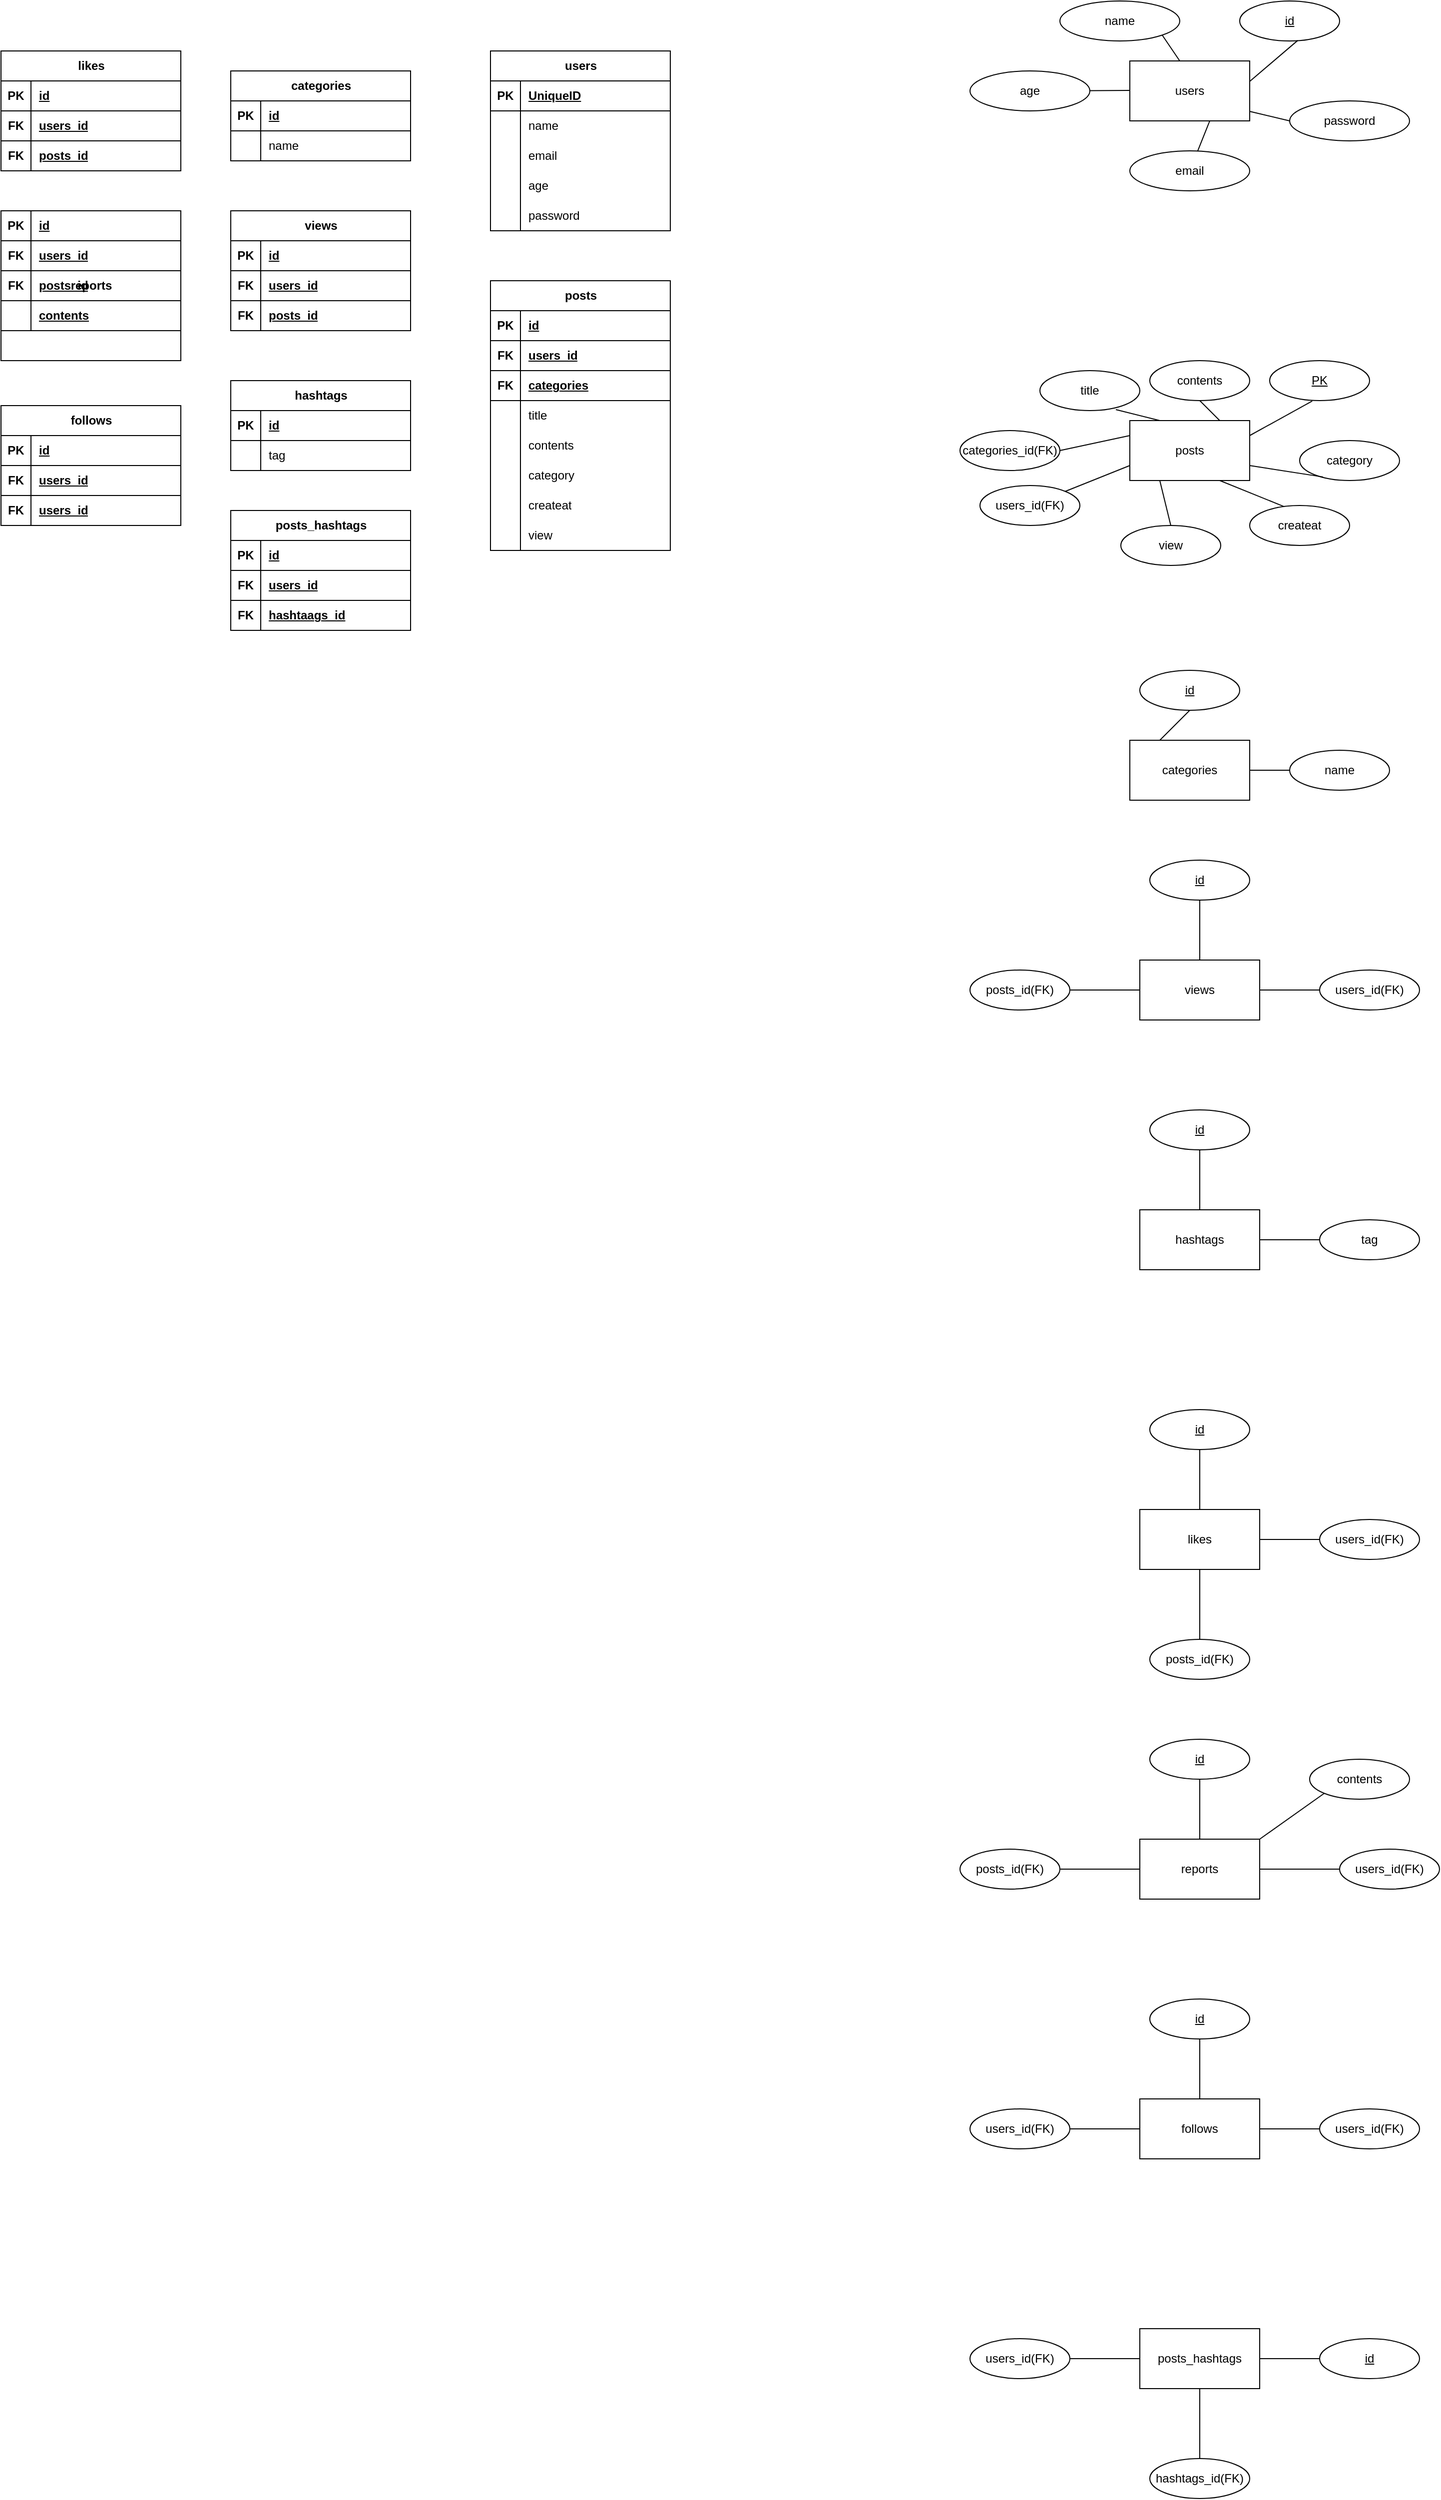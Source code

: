 <mxfile version="28.1.1">
  <diagram name="페이지-1" id="gqqQwGijCJYy_vpQsocl">
    <mxGraphModel dx="1440" dy="908" grid="1" gridSize="10" guides="1" tooltips="1" connect="1" arrows="1" fold="1" page="1" pageScale="1" pageWidth="827" pageHeight="1169" math="0" shadow="0">
      <root>
        <mxCell id="0" />
        <mxCell id="1" parent="0" />
        <mxCell id="VcVG_XtGqPVx2uecxMPq-1" value="users" style="rounded=0;whiteSpace=wrap;html=1;" parent="1" vertex="1">
          <mxGeometry x="1250" y="140" width="120" height="60" as="geometry" />
        </mxCell>
        <mxCell id="VcVG_XtGqPVx2uecxMPq-2" value="posts" style="rounded=0;whiteSpace=wrap;html=1;" parent="1" vertex="1">
          <mxGeometry x="1250" y="500" width="120" height="60" as="geometry" />
        </mxCell>
        <mxCell id="VcVG_XtGqPVx2uecxMPq-3" value="categories" style="rounded=0;whiteSpace=wrap;html=1;" parent="1" vertex="1">
          <mxGeometry x="1250" y="820" width="120" height="60" as="geometry" />
        </mxCell>
        <mxCell id="VcVG_XtGqPVx2uecxMPq-4" value="views" style="rounded=0;whiteSpace=wrap;html=1;" parent="1" vertex="1">
          <mxGeometry x="1260" y="1040" width="120" height="60" as="geometry" />
        </mxCell>
        <mxCell id="VcVG_XtGqPVx2uecxMPq-5" value="hashtags" style="rounded=0;whiteSpace=wrap;html=1;" parent="1" vertex="1">
          <mxGeometry x="1260" y="1290" width="120" height="60" as="geometry" />
        </mxCell>
        <mxCell id="VcVG_XtGqPVx2uecxMPq-7" value="reports" style="rounded=0;whiteSpace=wrap;html=1;" parent="1" vertex="1">
          <mxGeometry x="1260" y="1920" width="120" height="60" as="geometry" />
        </mxCell>
        <mxCell id="VcVG_XtGqPVx2uecxMPq-8" value="follow&lt;span style=&quot;background-color: transparent; color: light-dark(rgb(0, 0, 0), rgb(255, 255, 255));&quot;&gt;s&lt;/span&gt;" style="rounded=0;whiteSpace=wrap;html=1;" parent="1" vertex="1">
          <mxGeometry x="1260" y="2180" width="120" height="60" as="geometry" />
        </mxCell>
        <mxCell id="VcVG_XtGqPVx2uecxMPq-9" value="email" style="ellipse;whiteSpace=wrap;html=1;" parent="1" vertex="1">
          <mxGeometry x="1250" y="230" width="120" height="40" as="geometry" />
        </mxCell>
        <mxCell id="VcVG_XtGqPVx2uecxMPq-10" value="password" style="ellipse;whiteSpace=wrap;html=1;" parent="1" vertex="1">
          <mxGeometry x="1410" y="180" width="120" height="40" as="geometry" />
        </mxCell>
        <mxCell id="VcVG_XtGqPVx2uecxMPq-11" value="name" style="ellipse;whiteSpace=wrap;html=1;" parent="1" vertex="1">
          <mxGeometry x="1180" y="80" width="120" height="40" as="geometry" />
        </mxCell>
        <mxCell id="VcVG_XtGqPVx2uecxMPq-12" value="age" style="ellipse;whiteSpace=wrap;html=1;" parent="1" vertex="1">
          <mxGeometry x="1090" y="150" width="120" height="40" as="geometry" />
        </mxCell>
        <mxCell id="VcVG_XtGqPVx2uecxMPq-13" value="id" style="ellipse;whiteSpace=wrap;html=1;align=center;fontStyle=4;" parent="1" vertex="1">
          <mxGeometry x="1360" y="80" width="100" height="40" as="geometry" />
        </mxCell>
        <mxCell id="VcVG_XtGqPVx2uecxMPq-14" value="" style="endArrow=none;html=1;rounded=0;" parent="1" target="VcVG_XtGqPVx2uecxMPq-12" edge="1">
          <mxGeometry relative="1" as="geometry">
            <mxPoint x="1250" y="169.5" as="sourcePoint" />
            <mxPoint x="1410" y="169.5" as="targetPoint" />
          </mxGeometry>
        </mxCell>
        <mxCell id="VcVG_XtGqPVx2uecxMPq-15" value="" style="endArrow=none;html=1;rounded=0;exitX=0.58;exitY=0.989;exitDx=0;exitDy=0;exitPerimeter=0;" parent="1" source="VcVG_XtGqPVx2uecxMPq-13" edge="1">
          <mxGeometry relative="1" as="geometry">
            <mxPoint x="1410" y="160" as="sourcePoint" />
            <mxPoint x="1370" y="160.5" as="targetPoint" />
          </mxGeometry>
        </mxCell>
        <mxCell id="VcVG_XtGqPVx2uecxMPq-16" value="" style="endArrow=none;html=1;rounded=0;exitX=0;exitY=0.5;exitDx=0;exitDy=0;" parent="1" source="VcVG_XtGqPVx2uecxMPq-10" edge="1">
          <mxGeometry relative="1" as="geometry">
            <mxPoint x="1418" y="150" as="sourcePoint" />
            <mxPoint x="1370" y="190.5" as="targetPoint" />
          </mxGeometry>
        </mxCell>
        <mxCell id="VcVG_XtGqPVx2uecxMPq-17" value="" style="endArrow=none;html=1;rounded=0;" parent="1" target="VcVG_XtGqPVx2uecxMPq-9" edge="1">
          <mxGeometry relative="1" as="geometry">
            <mxPoint x="1330" y="200" as="sourcePoint" />
            <mxPoint x="1350" y="220" as="targetPoint" />
          </mxGeometry>
        </mxCell>
        <mxCell id="VcVG_XtGqPVx2uecxMPq-18" value="" style="endArrow=none;html=1;rounded=0;exitX=1;exitY=1;exitDx=0;exitDy=0;" parent="1" source="VcVG_XtGqPVx2uecxMPq-11" edge="1">
          <mxGeometry relative="1" as="geometry">
            <mxPoint x="1348" y="99.5" as="sourcePoint" />
            <mxPoint x="1300" y="140" as="targetPoint" />
          </mxGeometry>
        </mxCell>
        <mxCell id="VcVG_XtGqPVx2uecxMPq-19" value="users" style="shape=table;startSize=30;container=1;collapsible=1;childLayout=tableLayout;fixedRows=1;rowLines=0;fontStyle=1;align=center;resizeLast=1;html=1;" parent="1" vertex="1">
          <mxGeometry x="610" y="130" width="180" height="180" as="geometry" />
        </mxCell>
        <mxCell id="VcVG_XtGqPVx2uecxMPq-20" value="" style="shape=tableRow;horizontal=0;startSize=0;swimlaneHead=0;swimlaneBody=0;fillColor=none;collapsible=0;dropTarget=0;points=[[0,0.5],[1,0.5]];portConstraint=eastwest;top=0;left=0;right=0;bottom=1;" parent="VcVG_XtGqPVx2uecxMPq-19" vertex="1">
          <mxGeometry y="30" width="180" height="30" as="geometry" />
        </mxCell>
        <mxCell id="VcVG_XtGqPVx2uecxMPq-21" value="PK" style="shape=partialRectangle;connectable=0;fillColor=none;top=0;left=0;bottom=0;right=0;fontStyle=1;overflow=hidden;whiteSpace=wrap;html=1;" parent="VcVG_XtGqPVx2uecxMPq-20" vertex="1">
          <mxGeometry width="30" height="30" as="geometry">
            <mxRectangle width="30" height="30" as="alternateBounds" />
          </mxGeometry>
        </mxCell>
        <mxCell id="VcVG_XtGqPVx2uecxMPq-22" value="UniqueID" style="shape=partialRectangle;connectable=0;fillColor=none;top=0;left=0;bottom=0;right=0;align=left;spacingLeft=6;fontStyle=5;overflow=hidden;whiteSpace=wrap;html=1;" parent="VcVG_XtGqPVx2uecxMPq-20" vertex="1">
          <mxGeometry x="30" width="150" height="30" as="geometry">
            <mxRectangle width="150" height="30" as="alternateBounds" />
          </mxGeometry>
        </mxCell>
        <mxCell id="VcVG_XtGqPVx2uecxMPq-23" value="" style="shape=tableRow;horizontal=0;startSize=0;swimlaneHead=0;swimlaneBody=0;fillColor=none;collapsible=0;dropTarget=0;points=[[0,0.5],[1,0.5]];portConstraint=eastwest;top=0;left=0;right=0;bottom=0;" parent="VcVG_XtGqPVx2uecxMPq-19" vertex="1">
          <mxGeometry y="60" width="180" height="30" as="geometry" />
        </mxCell>
        <mxCell id="VcVG_XtGqPVx2uecxMPq-24" value="" style="shape=partialRectangle;connectable=0;fillColor=none;top=0;left=0;bottom=0;right=0;editable=1;overflow=hidden;whiteSpace=wrap;html=1;" parent="VcVG_XtGqPVx2uecxMPq-23" vertex="1">
          <mxGeometry width="30" height="30" as="geometry">
            <mxRectangle width="30" height="30" as="alternateBounds" />
          </mxGeometry>
        </mxCell>
        <mxCell id="VcVG_XtGqPVx2uecxMPq-25" value="name" style="shape=partialRectangle;connectable=0;fillColor=none;top=0;left=0;bottom=0;right=0;align=left;spacingLeft=6;overflow=hidden;whiteSpace=wrap;html=1;" parent="VcVG_XtGqPVx2uecxMPq-23" vertex="1">
          <mxGeometry x="30" width="150" height="30" as="geometry">
            <mxRectangle width="150" height="30" as="alternateBounds" />
          </mxGeometry>
        </mxCell>
        <mxCell id="VcVG_XtGqPVx2uecxMPq-26" value="" style="shape=tableRow;horizontal=0;startSize=0;swimlaneHead=0;swimlaneBody=0;fillColor=none;collapsible=0;dropTarget=0;points=[[0,0.5],[1,0.5]];portConstraint=eastwest;top=0;left=0;right=0;bottom=0;" parent="VcVG_XtGqPVx2uecxMPq-19" vertex="1">
          <mxGeometry y="90" width="180" height="30" as="geometry" />
        </mxCell>
        <mxCell id="VcVG_XtGqPVx2uecxMPq-27" value="" style="shape=partialRectangle;connectable=0;fillColor=none;top=0;left=0;bottom=0;right=0;editable=1;overflow=hidden;whiteSpace=wrap;html=1;" parent="VcVG_XtGqPVx2uecxMPq-26" vertex="1">
          <mxGeometry width="30" height="30" as="geometry">
            <mxRectangle width="30" height="30" as="alternateBounds" />
          </mxGeometry>
        </mxCell>
        <mxCell id="VcVG_XtGqPVx2uecxMPq-28" value="email" style="shape=partialRectangle;connectable=0;fillColor=none;top=0;left=0;bottom=0;right=0;align=left;spacingLeft=6;overflow=hidden;whiteSpace=wrap;html=1;" parent="VcVG_XtGqPVx2uecxMPq-26" vertex="1">
          <mxGeometry x="30" width="150" height="30" as="geometry">
            <mxRectangle width="150" height="30" as="alternateBounds" />
          </mxGeometry>
        </mxCell>
        <mxCell id="VcVG_XtGqPVx2uecxMPq-32" value="" style="shape=tableRow;horizontal=0;startSize=0;swimlaneHead=0;swimlaneBody=0;fillColor=none;collapsible=0;dropTarget=0;points=[[0,0.5],[1,0.5]];portConstraint=eastwest;top=0;left=0;right=0;bottom=0;" parent="VcVG_XtGqPVx2uecxMPq-19" vertex="1">
          <mxGeometry y="120" width="180" height="30" as="geometry" />
        </mxCell>
        <mxCell id="VcVG_XtGqPVx2uecxMPq-33" value="" style="shape=partialRectangle;connectable=0;fillColor=none;top=0;left=0;bottom=0;right=0;editable=1;overflow=hidden;whiteSpace=wrap;html=1;" parent="VcVG_XtGqPVx2uecxMPq-32" vertex="1">
          <mxGeometry width="30" height="30" as="geometry">
            <mxRectangle width="30" height="30" as="alternateBounds" />
          </mxGeometry>
        </mxCell>
        <mxCell id="VcVG_XtGqPVx2uecxMPq-34" value="age" style="shape=partialRectangle;connectable=0;fillColor=none;top=0;left=0;bottom=0;right=0;align=left;spacingLeft=6;overflow=hidden;whiteSpace=wrap;html=1;" parent="VcVG_XtGqPVx2uecxMPq-32" vertex="1">
          <mxGeometry x="30" width="150" height="30" as="geometry">
            <mxRectangle width="150" height="30" as="alternateBounds" />
          </mxGeometry>
        </mxCell>
        <mxCell id="VcVG_XtGqPVx2uecxMPq-29" value="" style="shape=tableRow;horizontal=0;startSize=0;swimlaneHead=0;swimlaneBody=0;fillColor=none;collapsible=0;dropTarget=0;points=[[0,0.5],[1,0.5]];portConstraint=eastwest;top=0;left=0;right=0;bottom=0;" parent="VcVG_XtGqPVx2uecxMPq-19" vertex="1">
          <mxGeometry y="150" width="180" height="30" as="geometry" />
        </mxCell>
        <mxCell id="VcVG_XtGqPVx2uecxMPq-30" value="" style="shape=partialRectangle;connectable=0;fillColor=none;top=0;left=0;bottom=0;right=0;editable=1;overflow=hidden;whiteSpace=wrap;html=1;" parent="VcVG_XtGqPVx2uecxMPq-29" vertex="1">
          <mxGeometry width="30" height="30" as="geometry">
            <mxRectangle width="30" height="30" as="alternateBounds" />
          </mxGeometry>
        </mxCell>
        <mxCell id="VcVG_XtGqPVx2uecxMPq-31" value="password" style="shape=partialRectangle;connectable=0;fillColor=none;top=0;left=0;bottom=0;right=0;align=left;spacingLeft=6;overflow=hidden;whiteSpace=wrap;html=1;" parent="VcVG_XtGqPVx2uecxMPq-29" vertex="1">
          <mxGeometry x="30" width="150" height="30" as="geometry">
            <mxRectangle width="150" height="30" as="alternateBounds" />
          </mxGeometry>
        </mxCell>
        <mxCell id="VcVG_XtGqPVx2uecxMPq-38" value="users_id(FK)" style="ellipse;whiteSpace=wrap;html=1;align=center;" parent="1" vertex="1">
          <mxGeometry x="1100" y="565" width="100" height="40" as="geometry" />
        </mxCell>
        <mxCell id="VcVG_XtGqPVx2uecxMPq-39" value="category" style="ellipse;whiteSpace=wrap;html=1;align=center;" parent="1" vertex="1">
          <mxGeometry x="1420" y="520" width="100" height="40" as="geometry" />
        </mxCell>
        <mxCell id="VcVG_XtGqPVx2uecxMPq-40" value="categories_id(FK)" style="ellipse;whiteSpace=wrap;html=1;align=center;" parent="1" vertex="1">
          <mxGeometry x="1080" y="510" width="100" height="40" as="geometry" />
        </mxCell>
        <mxCell id="VcVG_XtGqPVx2uecxMPq-41" value="view" style="ellipse;whiteSpace=wrap;html=1;align=center;" parent="1" vertex="1">
          <mxGeometry x="1241" y="605" width="100" height="40" as="geometry" />
        </mxCell>
        <mxCell id="VcVG_XtGqPVx2uecxMPq-42" value="contents" style="ellipse;whiteSpace=wrap;html=1;align=center;" parent="1" vertex="1">
          <mxGeometry x="1270" y="440" width="100" height="40" as="geometry" />
        </mxCell>
        <mxCell id="VcVG_XtGqPVx2uecxMPq-43" value="title" style="ellipse;whiteSpace=wrap;html=1;align=center;" parent="1" vertex="1">
          <mxGeometry x="1160" y="450" width="100" height="40" as="geometry" />
        </mxCell>
        <mxCell id="VcVG_XtGqPVx2uecxMPq-45" value="createat" style="ellipse;whiteSpace=wrap;html=1;align=center;" parent="1" vertex="1">
          <mxGeometry x="1370" y="585" width="100" height="40" as="geometry" />
        </mxCell>
        <mxCell id="VcVG_XtGqPVx2uecxMPq-46" value="PK" style="ellipse;whiteSpace=wrap;html=1;align=center;fontStyle=4;" parent="1" vertex="1">
          <mxGeometry x="1390" y="440" width="100" height="40" as="geometry" />
        </mxCell>
        <mxCell id="VcVG_XtGqPVx2uecxMPq-50" value="" style="endArrow=none;html=1;rounded=0;exitX=0.426;exitY=1.011;exitDx=0;exitDy=0;exitPerimeter=0;entryX=1;entryY=0.25;entryDx=0;entryDy=0;" parent="1" source="VcVG_XtGqPVx2uecxMPq-46" target="VcVG_XtGqPVx2uecxMPq-2" edge="1">
          <mxGeometry relative="1" as="geometry">
            <mxPoint x="1418" y="479.75" as="sourcePoint" />
            <mxPoint x="1370" y="520.25" as="targetPoint" />
          </mxGeometry>
        </mxCell>
        <mxCell id="VcVG_XtGqPVx2uecxMPq-51" value="" style="endArrow=none;html=1;rounded=0;exitX=0.234;exitY=0.911;exitDx=0;exitDy=0;exitPerimeter=0;entryX=1;entryY=0.75;entryDx=0;entryDy=0;" parent="1" source="VcVG_XtGqPVx2uecxMPq-39" target="VcVG_XtGqPVx2uecxMPq-2" edge="1">
          <mxGeometry relative="1" as="geometry">
            <mxPoint x="1433" y="554" as="sourcePoint" />
            <mxPoint x="1370" y="589" as="targetPoint" />
          </mxGeometry>
        </mxCell>
        <mxCell id="VcVG_XtGqPVx2uecxMPq-52" value="" style="endArrow=none;html=1;rounded=0;exitX=0.346;exitY=0.029;exitDx=0;exitDy=0;exitPerimeter=0;entryX=0.75;entryY=1;entryDx=0;entryDy=0;" parent="1" source="VcVG_XtGqPVx2uecxMPq-45" target="VcVG_XtGqPVx2uecxMPq-2" edge="1">
          <mxGeometry relative="1" as="geometry">
            <mxPoint x="1410" y="571" as="sourcePoint" />
            <mxPoint x="1337" y="560" as="targetPoint" />
          </mxGeometry>
        </mxCell>
        <mxCell id="VcVG_XtGqPVx2uecxMPq-53" value="" style="endArrow=none;html=1;rounded=0;exitX=0.5;exitY=0;exitDx=0;exitDy=0;entryX=0.25;entryY=1;entryDx=0;entryDy=0;" parent="1" source="VcVG_XtGqPVx2uecxMPq-41" target="VcVG_XtGqPVx2uecxMPq-2" edge="1">
          <mxGeometry relative="1" as="geometry">
            <mxPoint x="1352.5" y="586" as="sourcePoint" />
            <mxPoint x="1287.5" y="560" as="targetPoint" />
          </mxGeometry>
        </mxCell>
        <mxCell id="VcVG_XtGqPVx2uecxMPq-54" value="" style="endArrow=none;html=1;rounded=0;exitX=1;exitY=0;exitDx=0;exitDy=0;entryX=0;entryY=0.75;entryDx=0;entryDy=0;" parent="1" source="VcVG_XtGqPVx2uecxMPq-38" target="VcVG_XtGqPVx2uecxMPq-2" edge="1">
          <mxGeometry relative="1" as="geometry">
            <mxPoint x="1315" y="560" as="sourcePoint" />
            <mxPoint x="1250" y="534" as="targetPoint" />
          </mxGeometry>
        </mxCell>
        <mxCell id="VcVG_XtGqPVx2uecxMPq-56" value="" style="endArrow=none;html=1;rounded=0;exitX=1;exitY=0.5;exitDx=0;exitDy=0;entryX=0;entryY=0.25;entryDx=0;entryDy=0;" parent="1" source="VcVG_XtGqPVx2uecxMPq-40" target="VcVG_XtGqPVx2uecxMPq-2" edge="1">
          <mxGeometry relative="1" as="geometry">
            <mxPoint x="1210" y="524" as="sourcePoint" />
            <mxPoint x="1242" y="500" as="targetPoint" />
          </mxGeometry>
        </mxCell>
        <mxCell id="VcVG_XtGqPVx2uecxMPq-57" value="" style="endArrow=none;html=1;rounded=0;exitX=0.76;exitY=0.975;exitDx=0;exitDy=0;entryX=0.25;entryY=0;entryDx=0;entryDy=0;exitPerimeter=0;" parent="1" source="VcVG_XtGqPVx2uecxMPq-43" target="VcVG_XtGqPVx2uecxMPq-2" edge="1">
          <mxGeometry relative="1" as="geometry">
            <mxPoint x="1230" y="540" as="sourcePoint" />
            <mxPoint x="1268" y="544" as="targetPoint" />
          </mxGeometry>
        </mxCell>
        <mxCell id="VcVG_XtGqPVx2uecxMPq-58" value="" style="endArrow=none;html=1;rounded=0;exitX=0.75;exitY=0;exitDx=0;exitDy=0;entryX=0.5;entryY=1;entryDx=0;entryDy=0;" parent="1" source="VcVG_XtGqPVx2uecxMPq-2" target="VcVG_XtGqPVx2uecxMPq-42" edge="1">
          <mxGeometry relative="1" as="geometry">
            <mxPoint x="1246" y="499" as="sourcePoint" />
            <mxPoint x="1290" y="510" as="targetPoint" />
          </mxGeometry>
        </mxCell>
        <mxCell id="VcVG_XtGqPVx2uecxMPq-59" value="posts" style="shape=table;startSize=30;container=1;collapsible=1;childLayout=tableLayout;fixedRows=1;rowLines=0;fontStyle=1;align=center;resizeLast=1;html=1;" parent="1" vertex="1">
          <mxGeometry x="610" y="360" width="180" height="270" as="geometry" />
        </mxCell>
        <mxCell id="VcVG_XtGqPVx2uecxMPq-133" value="" style="shape=tableRow;horizontal=0;startSize=0;swimlaneHead=0;swimlaneBody=0;fillColor=none;collapsible=0;dropTarget=0;points=[[0,0.5],[1,0.5]];portConstraint=eastwest;top=0;left=0;right=0;bottom=1;" parent="VcVG_XtGqPVx2uecxMPq-59" vertex="1">
          <mxGeometry y="30" width="180" height="30" as="geometry" />
        </mxCell>
        <mxCell id="VcVG_XtGqPVx2uecxMPq-134" value="PK" style="shape=partialRectangle;connectable=0;fillColor=none;top=0;left=0;bottom=0;right=0;fontStyle=1;overflow=hidden;whiteSpace=wrap;html=1;" parent="VcVG_XtGqPVx2uecxMPq-133" vertex="1">
          <mxGeometry width="30" height="30" as="geometry">
            <mxRectangle width="30" height="30" as="alternateBounds" />
          </mxGeometry>
        </mxCell>
        <mxCell id="VcVG_XtGqPVx2uecxMPq-135" value="id" style="shape=partialRectangle;connectable=0;fillColor=none;top=0;left=0;bottom=0;right=0;align=left;spacingLeft=6;fontStyle=5;overflow=hidden;whiteSpace=wrap;html=1;" parent="VcVG_XtGqPVx2uecxMPq-133" vertex="1">
          <mxGeometry x="30" width="150" height="30" as="geometry">
            <mxRectangle width="150" height="30" as="alternateBounds" />
          </mxGeometry>
        </mxCell>
        <mxCell id="VcVG_XtGqPVx2uecxMPq-136" value="" style="shape=tableRow;horizontal=0;startSize=0;swimlaneHead=0;swimlaneBody=0;fillColor=none;collapsible=0;dropTarget=0;points=[[0,0.5],[1,0.5]];portConstraint=eastwest;top=0;left=0;right=0;bottom=1;" parent="VcVG_XtGqPVx2uecxMPq-59" vertex="1">
          <mxGeometry y="60" width="180" height="30" as="geometry" />
        </mxCell>
        <mxCell id="VcVG_XtGqPVx2uecxMPq-137" value="FK" style="shape=partialRectangle;connectable=0;fillColor=none;top=0;left=0;bottom=0;right=0;fontStyle=1;overflow=hidden;whiteSpace=wrap;html=1;" parent="VcVG_XtGqPVx2uecxMPq-136" vertex="1">
          <mxGeometry width="30" height="30" as="geometry">
            <mxRectangle width="30" height="30" as="alternateBounds" />
          </mxGeometry>
        </mxCell>
        <mxCell id="VcVG_XtGqPVx2uecxMPq-138" value="users_id" style="shape=partialRectangle;connectable=0;fillColor=none;top=0;left=0;bottom=0;right=0;align=left;spacingLeft=6;fontStyle=5;overflow=hidden;whiteSpace=wrap;html=1;" parent="VcVG_XtGqPVx2uecxMPq-136" vertex="1">
          <mxGeometry x="30" width="150" height="30" as="geometry">
            <mxRectangle width="150" height="30" as="alternateBounds" />
          </mxGeometry>
        </mxCell>
        <mxCell id="VcVG_XtGqPVx2uecxMPq-60" value="" style="shape=tableRow;horizontal=0;startSize=0;swimlaneHead=0;swimlaneBody=0;fillColor=none;collapsible=0;dropTarget=0;points=[[0,0.5],[1,0.5]];portConstraint=eastwest;top=0;left=0;right=0;bottom=1;" parent="VcVG_XtGqPVx2uecxMPq-59" vertex="1">
          <mxGeometry y="90" width="180" height="30" as="geometry" />
        </mxCell>
        <mxCell id="VcVG_XtGqPVx2uecxMPq-61" value="FK" style="shape=partialRectangle;connectable=0;fillColor=none;top=0;left=0;bottom=0;right=0;fontStyle=1;overflow=hidden;whiteSpace=wrap;html=1;" parent="VcVG_XtGqPVx2uecxMPq-60" vertex="1">
          <mxGeometry width="30" height="30" as="geometry">
            <mxRectangle width="30" height="30" as="alternateBounds" />
          </mxGeometry>
        </mxCell>
        <mxCell id="VcVG_XtGqPVx2uecxMPq-62" value="categories" style="shape=partialRectangle;connectable=0;fillColor=none;top=0;left=0;bottom=0;right=0;align=left;spacingLeft=6;fontStyle=5;overflow=hidden;whiteSpace=wrap;html=1;" parent="VcVG_XtGqPVx2uecxMPq-60" vertex="1">
          <mxGeometry x="30" width="150" height="30" as="geometry">
            <mxRectangle width="150" height="30" as="alternateBounds" />
          </mxGeometry>
        </mxCell>
        <mxCell id="VcVG_XtGqPVx2uecxMPq-63" value="" style="shape=tableRow;horizontal=0;startSize=0;swimlaneHead=0;swimlaneBody=0;fillColor=none;collapsible=0;dropTarget=0;points=[[0,0.5],[1,0.5]];portConstraint=eastwest;top=0;left=0;right=0;bottom=0;" parent="VcVG_XtGqPVx2uecxMPq-59" vertex="1">
          <mxGeometry y="120" width="180" height="30" as="geometry" />
        </mxCell>
        <mxCell id="VcVG_XtGqPVx2uecxMPq-64" value="" style="shape=partialRectangle;connectable=0;fillColor=none;top=0;left=0;bottom=0;right=0;editable=1;overflow=hidden;whiteSpace=wrap;html=1;" parent="VcVG_XtGqPVx2uecxMPq-63" vertex="1">
          <mxGeometry width="30" height="30" as="geometry">
            <mxRectangle width="30" height="30" as="alternateBounds" />
          </mxGeometry>
        </mxCell>
        <mxCell id="VcVG_XtGqPVx2uecxMPq-65" value="title" style="shape=partialRectangle;connectable=0;fillColor=none;top=0;left=0;bottom=0;right=0;align=left;spacingLeft=6;overflow=hidden;whiteSpace=wrap;html=1;" parent="VcVG_XtGqPVx2uecxMPq-63" vertex="1">
          <mxGeometry x="30" width="150" height="30" as="geometry">
            <mxRectangle width="150" height="30" as="alternateBounds" />
          </mxGeometry>
        </mxCell>
        <mxCell id="VcVG_XtGqPVx2uecxMPq-66" value="" style="shape=tableRow;horizontal=0;startSize=0;swimlaneHead=0;swimlaneBody=0;fillColor=none;collapsible=0;dropTarget=0;points=[[0,0.5],[1,0.5]];portConstraint=eastwest;top=0;left=0;right=0;bottom=0;" parent="VcVG_XtGqPVx2uecxMPq-59" vertex="1">
          <mxGeometry y="150" width="180" height="30" as="geometry" />
        </mxCell>
        <mxCell id="VcVG_XtGqPVx2uecxMPq-67" value="" style="shape=partialRectangle;connectable=0;fillColor=none;top=0;left=0;bottom=0;right=0;editable=1;overflow=hidden;whiteSpace=wrap;html=1;" parent="VcVG_XtGqPVx2uecxMPq-66" vertex="1">
          <mxGeometry width="30" height="30" as="geometry">
            <mxRectangle width="30" height="30" as="alternateBounds" />
          </mxGeometry>
        </mxCell>
        <mxCell id="VcVG_XtGqPVx2uecxMPq-68" value="contents" style="shape=partialRectangle;connectable=0;fillColor=none;top=0;left=0;bottom=0;right=0;align=left;spacingLeft=6;overflow=hidden;whiteSpace=wrap;html=1;" parent="VcVG_XtGqPVx2uecxMPq-66" vertex="1">
          <mxGeometry x="30" width="150" height="30" as="geometry">
            <mxRectangle width="150" height="30" as="alternateBounds" />
          </mxGeometry>
        </mxCell>
        <mxCell id="VcVG_XtGqPVx2uecxMPq-72" value="" style="shape=tableRow;horizontal=0;startSize=0;swimlaneHead=0;swimlaneBody=0;fillColor=none;collapsible=0;dropTarget=0;points=[[0,0.5],[1,0.5]];portConstraint=eastwest;top=0;left=0;right=0;bottom=0;" parent="VcVG_XtGqPVx2uecxMPq-59" vertex="1">
          <mxGeometry y="180" width="180" height="30" as="geometry" />
        </mxCell>
        <mxCell id="VcVG_XtGqPVx2uecxMPq-73" value="" style="shape=partialRectangle;connectable=0;fillColor=none;top=0;left=0;bottom=0;right=0;editable=1;overflow=hidden;whiteSpace=wrap;html=1;" parent="VcVG_XtGqPVx2uecxMPq-72" vertex="1">
          <mxGeometry width="30" height="30" as="geometry">
            <mxRectangle width="30" height="30" as="alternateBounds" />
          </mxGeometry>
        </mxCell>
        <mxCell id="VcVG_XtGqPVx2uecxMPq-74" value="category" style="shape=partialRectangle;connectable=0;fillColor=none;top=0;left=0;bottom=0;right=0;align=left;spacingLeft=6;overflow=hidden;whiteSpace=wrap;html=1;" parent="VcVG_XtGqPVx2uecxMPq-72" vertex="1">
          <mxGeometry x="30" width="150" height="30" as="geometry">
            <mxRectangle width="150" height="30" as="alternateBounds" />
          </mxGeometry>
        </mxCell>
        <mxCell id="VcVG_XtGqPVx2uecxMPq-75" value="" style="shape=tableRow;horizontal=0;startSize=0;swimlaneHead=0;swimlaneBody=0;fillColor=none;collapsible=0;dropTarget=0;points=[[0,0.5],[1,0.5]];portConstraint=eastwest;top=0;left=0;right=0;bottom=0;" parent="VcVG_XtGqPVx2uecxMPq-59" vertex="1">
          <mxGeometry y="210" width="180" height="30" as="geometry" />
        </mxCell>
        <mxCell id="VcVG_XtGqPVx2uecxMPq-76" value="" style="shape=partialRectangle;connectable=0;fillColor=none;top=0;left=0;bottom=0;right=0;editable=1;overflow=hidden;whiteSpace=wrap;html=1;" parent="VcVG_XtGqPVx2uecxMPq-75" vertex="1">
          <mxGeometry width="30" height="30" as="geometry">
            <mxRectangle width="30" height="30" as="alternateBounds" />
          </mxGeometry>
        </mxCell>
        <mxCell id="VcVG_XtGqPVx2uecxMPq-77" value="createat" style="shape=partialRectangle;connectable=0;fillColor=none;top=0;left=0;bottom=0;right=0;align=left;spacingLeft=6;overflow=hidden;whiteSpace=wrap;html=1;" parent="VcVG_XtGqPVx2uecxMPq-75" vertex="1">
          <mxGeometry x="30" width="150" height="30" as="geometry">
            <mxRectangle width="150" height="30" as="alternateBounds" />
          </mxGeometry>
        </mxCell>
        <mxCell id="VcVG_XtGqPVx2uecxMPq-78" value="" style="shape=tableRow;horizontal=0;startSize=0;swimlaneHead=0;swimlaneBody=0;fillColor=none;collapsible=0;dropTarget=0;points=[[0,0.5],[1,0.5]];portConstraint=eastwest;top=0;left=0;right=0;bottom=0;" parent="VcVG_XtGqPVx2uecxMPq-59" vertex="1">
          <mxGeometry y="240" width="180" height="30" as="geometry" />
        </mxCell>
        <mxCell id="VcVG_XtGqPVx2uecxMPq-79" value="" style="shape=partialRectangle;connectable=0;fillColor=none;top=0;left=0;bottom=0;right=0;editable=1;overflow=hidden;whiteSpace=wrap;html=1;" parent="VcVG_XtGqPVx2uecxMPq-78" vertex="1">
          <mxGeometry width="30" height="30" as="geometry">
            <mxRectangle width="30" height="30" as="alternateBounds" />
          </mxGeometry>
        </mxCell>
        <mxCell id="VcVG_XtGqPVx2uecxMPq-80" value="view" style="shape=partialRectangle;connectable=0;fillColor=none;top=0;left=0;bottom=0;right=0;align=left;spacingLeft=6;overflow=hidden;whiteSpace=wrap;html=1;" parent="VcVG_XtGqPVx2uecxMPq-78" vertex="1">
          <mxGeometry x="30" width="150" height="30" as="geometry">
            <mxRectangle width="150" height="30" as="alternateBounds" />
          </mxGeometry>
        </mxCell>
        <mxCell id="VcVG_XtGqPVx2uecxMPq-85" value="id" style="ellipse;whiteSpace=wrap;html=1;align=center;fontStyle=4;" parent="1" vertex="1">
          <mxGeometry x="1260" y="750" width="100" height="40" as="geometry" />
        </mxCell>
        <mxCell id="VcVG_XtGqPVx2uecxMPq-86" value="name" style="ellipse;whiteSpace=wrap;html=1;align=center;" parent="1" vertex="1">
          <mxGeometry x="1410" y="830" width="100" height="40" as="geometry" />
        </mxCell>
        <mxCell id="VcVG_XtGqPVx2uecxMPq-88" value="" style="endArrow=none;html=1;rounded=0;exitX=0.25;exitY=0;exitDx=0;exitDy=0;entryX=0.5;entryY=1;entryDx=0;entryDy=0;" parent="1" source="VcVG_XtGqPVx2uecxMPq-3" target="VcVG_XtGqPVx2uecxMPq-85" edge="1">
          <mxGeometry relative="1" as="geometry">
            <mxPoint x="1110" y="788.46" as="sourcePoint" />
            <mxPoint x="1270" y="788.46" as="targetPoint" />
          </mxGeometry>
        </mxCell>
        <mxCell id="VcVG_XtGqPVx2uecxMPq-89" value="" style="endArrow=none;html=1;rounded=0;exitX=1;exitY=0.5;exitDx=0;exitDy=0;entryX=0;entryY=0.5;entryDx=0;entryDy=0;" parent="1" source="VcVG_XtGqPVx2uecxMPq-3" target="VcVG_XtGqPVx2uecxMPq-86" edge="1">
          <mxGeometry relative="1" as="geometry">
            <mxPoint x="1280" y="940" as="sourcePoint" />
            <mxPoint x="1440" y="940" as="targetPoint" />
          </mxGeometry>
        </mxCell>
        <mxCell id="VcVG_XtGqPVx2uecxMPq-90" value="categories" style="shape=table;startSize=30;container=1;collapsible=1;childLayout=tableLayout;fixedRows=1;rowLines=0;fontStyle=1;align=center;resizeLast=1;html=1;" parent="1" vertex="1">
          <mxGeometry x="350" y="150" width="180" height="90" as="geometry" />
        </mxCell>
        <mxCell id="VcVG_XtGqPVx2uecxMPq-91" value="" style="shape=tableRow;horizontal=0;startSize=0;swimlaneHead=0;swimlaneBody=0;fillColor=none;collapsible=0;dropTarget=0;points=[[0,0.5],[1,0.5]];portConstraint=eastwest;top=0;left=0;right=0;bottom=1;" parent="VcVG_XtGqPVx2uecxMPq-90" vertex="1">
          <mxGeometry y="30" width="180" height="30" as="geometry" />
        </mxCell>
        <mxCell id="VcVG_XtGqPVx2uecxMPq-92" value="PK" style="shape=partialRectangle;connectable=0;fillColor=none;top=0;left=0;bottom=0;right=0;fontStyle=1;overflow=hidden;whiteSpace=wrap;html=1;" parent="VcVG_XtGqPVx2uecxMPq-91" vertex="1">
          <mxGeometry width="30" height="30" as="geometry">
            <mxRectangle width="30" height="30" as="alternateBounds" />
          </mxGeometry>
        </mxCell>
        <mxCell id="VcVG_XtGqPVx2uecxMPq-93" value="id" style="shape=partialRectangle;connectable=0;fillColor=none;top=0;left=0;bottom=0;right=0;align=left;spacingLeft=6;fontStyle=5;overflow=hidden;whiteSpace=wrap;html=1;" parent="VcVG_XtGqPVx2uecxMPq-91" vertex="1">
          <mxGeometry x="30" width="150" height="30" as="geometry">
            <mxRectangle width="150" height="30" as="alternateBounds" />
          </mxGeometry>
        </mxCell>
        <mxCell id="VcVG_XtGqPVx2uecxMPq-94" value="" style="shape=tableRow;horizontal=0;startSize=0;swimlaneHead=0;swimlaneBody=0;fillColor=none;collapsible=0;dropTarget=0;points=[[0,0.5],[1,0.5]];portConstraint=eastwest;top=0;left=0;right=0;bottom=0;" parent="VcVG_XtGqPVx2uecxMPq-90" vertex="1">
          <mxGeometry y="60" width="180" height="30" as="geometry" />
        </mxCell>
        <mxCell id="VcVG_XtGqPVx2uecxMPq-95" value="" style="shape=partialRectangle;connectable=0;fillColor=none;top=0;left=0;bottom=0;right=0;editable=1;overflow=hidden;whiteSpace=wrap;html=1;" parent="VcVG_XtGqPVx2uecxMPq-94" vertex="1">
          <mxGeometry width="30" height="30" as="geometry">
            <mxRectangle width="30" height="30" as="alternateBounds" />
          </mxGeometry>
        </mxCell>
        <mxCell id="VcVG_XtGqPVx2uecxMPq-96" value="name" style="shape=partialRectangle;connectable=0;fillColor=none;top=0;left=0;bottom=0;right=0;align=left;spacingLeft=6;overflow=hidden;whiteSpace=wrap;html=1;" parent="VcVG_XtGqPVx2uecxMPq-94" vertex="1">
          <mxGeometry x="30" width="150" height="30" as="geometry">
            <mxRectangle width="150" height="30" as="alternateBounds" />
          </mxGeometry>
        </mxCell>
        <mxCell id="VcVG_XtGqPVx2uecxMPq-104" value="posts_id(FK)" style="ellipse;whiteSpace=wrap;html=1;align=center;" parent="1" vertex="1">
          <mxGeometry x="1090" y="1050" width="100" height="40" as="geometry" />
        </mxCell>
        <mxCell id="VcVG_XtGqPVx2uecxMPq-106" value="users_id(FK)" style="ellipse;whiteSpace=wrap;html=1;align=center;" parent="1" vertex="1">
          <mxGeometry x="1440" y="1050" width="100" height="40" as="geometry" />
        </mxCell>
        <mxCell id="VcVG_XtGqPVx2uecxMPq-107" value="" style="endArrow=none;html=1;rounded=0;exitX=1;exitY=0.5;exitDx=0;exitDy=0;entryX=0;entryY=0.5;entryDx=0;entryDy=0;" parent="1" source="VcVG_XtGqPVx2uecxMPq-104" target="VcVG_XtGqPVx2uecxMPq-4" edge="1">
          <mxGeometry relative="1" as="geometry">
            <mxPoint x="1290" y="941" as="sourcePoint" />
            <mxPoint x="1320" y="911" as="targetPoint" />
          </mxGeometry>
        </mxCell>
        <mxCell id="VcVG_XtGqPVx2uecxMPq-108" value="" style="endArrow=none;html=1;rounded=0;exitX=1;exitY=0.5;exitDx=0;exitDy=0;entryX=0;entryY=0.5;entryDx=0;entryDy=0;" parent="1" source="VcVG_XtGqPVx2uecxMPq-4" target="VcVG_XtGqPVx2uecxMPq-106" edge="1">
          <mxGeometry relative="1" as="geometry">
            <mxPoint x="1380" y="1069.23" as="sourcePoint" />
            <mxPoint x="1450" y="1040" as="targetPoint" />
          </mxGeometry>
        </mxCell>
        <mxCell id="VcVG_XtGqPVx2uecxMPq-110" value="views" style="shape=table;startSize=30;container=1;collapsible=1;childLayout=tableLayout;fixedRows=1;rowLines=0;fontStyle=1;align=center;resizeLast=1;html=1;" parent="1" vertex="1">
          <mxGeometry x="350" y="290" width="180" height="120" as="geometry" />
        </mxCell>
        <mxCell id="VcVG_XtGqPVx2uecxMPq-123" value="" style="shape=tableRow;horizontal=0;startSize=0;swimlaneHead=0;swimlaneBody=0;fillColor=none;collapsible=0;dropTarget=0;points=[[0,0.5],[1,0.5]];portConstraint=eastwest;top=0;left=0;right=0;bottom=1;" parent="VcVG_XtGqPVx2uecxMPq-110" vertex="1">
          <mxGeometry y="30" width="180" height="30" as="geometry" />
        </mxCell>
        <mxCell id="VcVG_XtGqPVx2uecxMPq-124" value="PK" style="shape=partialRectangle;connectable=0;fillColor=none;top=0;left=0;bottom=0;right=0;fontStyle=1;overflow=hidden;whiteSpace=wrap;html=1;" parent="VcVG_XtGqPVx2uecxMPq-123" vertex="1">
          <mxGeometry width="30" height="30" as="geometry">
            <mxRectangle width="30" height="30" as="alternateBounds" />
          </mxGeometry>
        </mxCell>
        <mxCell id="VcVG_XtGqPVx2uecxMPq-125" value="id" style="shape=partialRectangle;connectable=0;fillColor=none;top=0;left=0;bottom=0;right=0;align=left;spacingLeft=6;fontStyle=5;overflow=hidden;whiteSpace=wrap;html=1;" parent="VcVG_XtGqPVx2uecxMPq-123" vertex="1">
          <mxGeometry x="30" width="150" height="30" as="geometry">
            <mxRectangle width="150" height="30" as="alternateBounds" />
          </mxGeometry>
        </mxCell>
        <mxCell id="VcVG_XtGqPVx2uecxMPq-126" value="" style="shape=tableRow;horizontal=0;startSize=0;swimlaneHead=0;swimlaneBody=0;fillColor=none;collapsible=0;dropTarget=0;points=[[0,0.5],[1,0.5]];portConstraint=eastwest;top=0;left=0;right=0;bottom=1;" parent="VcVG_XtGqPVx2uecxMPq-110" vertex="1">
          <mxGeometry y="60" width="180" height="30" as="geometry" />
        </mxCell>
        <mxCell id="VcVG_XtGqPVx2uecxMPq-127" value="FK" style="shape=partialRectangle;connectable=0;fillColor=none;top=0;left=0;bottom=0;right=0;fontStyle=1;overflow=hidden;whiteSpace=wrap;html=1;" parent="VcVG_XtGqPVx2uecxMPq-126" vertex="1">
          <mxGeometry width="30" height="30" as="geometry">
            <mxRectangle width="30" height="30" as="alternateBounds" />
          </mxGeometry>
        </mxCell>
        <mxCell id="VcVG_XtGqPVx2uecxMPq-128" value="users_id" style="shape=partialRectangle;connectable=0;fillColor=none;top=0;left=0;bottom=0;right=0;align=left;spacingLeft=6;fontStyle=5;overflow=hidden;whiteSpace=wrap;html=1;" parent="VcVG_XtGqPVx2uecxMPq-126" vertex="1">
          <mxGeometry x="30" width="150" height="30" as="geometry">
            <mxRectangle width="150" height="30" as="alternateBounds" />
          </mxGeometry>
        </mxCell>
        <mxCell id="VcVG_XtGqPVx2uecxMPq-111" value="" style="shape=tableRow;horizontal=0;startSize=0;swimlaneHead=0;swimlaneBody=0;fillColor=none;collapsible=0;dropTarget=0;points=[[0,0.5],[1,0.5]];portConstraint=eastwest;top=0;left=0;right=0;bottom=1;" parent="VcVG_XtGqPVx2uecxMPq-110" vertex="1">
          <mxGeometry y="90" width="180" height="30" as="geometry" />
        </mxCell>
        <mxCell id="VcVG_XtGqPVx2uecxMPq-112" value="FK" style="shape=partialRectangle;connectable=0;fillColor=none;top=0;left=0;bottom=0;right=0;fontStyle=1;overflow=hidden;whiteSpace=wrap;html=1;" parent="VcVG_XtGqPVx2uecxMPq-111" vertex="1">
          <mxGeometry width="30" height="30" as="geometry">
            <mxRectangle width="30" height="30" as="alternateBounds" />
          </mxGeometry>
        </mxCell>
        <mxCell id="VcVG_XtGqPVx2uecxMPq-113" value="posts_id" style="shape=partialRectangle;connectable=0;fillColor=none;top=0;left=0;bottom=0;right=0;align=left;spacingLeft=6;fontStyle=5;overflow=hidden;whiteSpace=wrap;html=1;" parent="VcVG_XtGqPVx2uecxMPq-111" vertex="1">
          <mxGeometry x="30" width="150" height="30" as="geometry">
            <mxRectangle width="150" height="30" as="alternateBounds" />
          </mxGeometry>
        </mxCell>
        <mxCell id="VcVG_XtGqPVx2uecxMPq-129" value="id" style="ellipse;whiteSpace=wrap;html=1;align=center;fontStyle=4;" parent="1" vertex="1">
          <mxGeometry x="1270" y="940" width="100" height="40" as="geometry" />
        </mxCell>
        <mxCell id="VcVG_XtGqPVx2uecxMPq-132" value="" style="endArrow=none;html=1;rounded=0;exitX=0.5;exitY=1;exitDx=0;exitDy=0;entryX=0.5;entryY=0;entryDx=0;entryDy=0;" parent="1" source="VcVG_XtGqPVx2uecxMPq-129" target="VcVG_XtGqPVx2uecxMPq-4" edge="1">
          <mxGeometry relative="1" as="geometry">
            <mxPoint x="1380" y="903" as="sourcePoint" />
            <mxPoint x="1420" y="903" as="targetPoint" />
          </mxGeometry>
        </mxCell>
        <mxCell id="VcVG_XtGqPVx2uecxMPq-139" value="id" style="ellipse;whiteSpace=wrap;html=1;align=center;fontStyle=4;" parent="1" vertex="1">
          <mxGeometry x="1270" y="1190" width="100" height="40" as="geometry" />
        </mxCell>
        <mxCell id="VcVG_XtGqPVx2uecxMPq-140" value="" style="endArrow=none;html=1;rounded=0;exitX=0.5;exitY=1;exitDx=0;exitDy=0;entryX=0.5;entryY=0;entryDx=0;entryDy=0;" parent="1" source="VcVG_XtGqPVx2uecxMPq-139" target="VcVG_XtGqPVx2uecxMPq-5" edge="1">
          <mxGeometry relative="1" as="geometry">
            <mxPoint x="1380" y="1153" as="sourcePoint" />
            <mxPoint x="1290" y="1270" as="targetPoint" />
          </mxGeometry>
        </mxCell>
        <mxCell id="VcVG_XtGqPVx2uecxMPq-142" value="tag" style="ellipse;whiteSpace=wrap;html=1;align=center;" parent="1" vertex="1">
          <mxGeometry x="1440" y="1300" width="100" height="40" as="geometry" />
        </mxCell>
        <mxCell id="VcVG_XtGqPVx2uecxMPq-145" value="" style="endArrow=none;html=1;rounded=0;entryX=0;entryY=0.5;entryDx=0;entryDy=0;exitX=1;exitY=0.5;exitDx=0;exitDy=0;" parent="1" source="VcVG_XtGqPVx2uecxMPq-5" target="VcVG_XtGqPVx2uecxMPq-142" edge="1">
          <mxGeometry relative="1" as="geometry">
            <mxPoint x="1450" y="1420" as="sourcePoint" />
            <mxPoint x="1420" y="1390" as="targetPoint" />
          </mxGeometry>
        </mxCell>
        <mxCell id="VcVG_XtGqPVx2uecxMPq-151" value="likes" style="rounded=0;whiteSpace=wrap;html=1;" parent="1" vertex="1">
          <mxGeometry x="1260" y="1590" width="120" height="60" as="geometry" />
        </mxCell>
        <mxCell id="VcVG_XtGqPVx2uecxMPq-152" value="id" style="ellipse;whiteSpace=wrap;html=1;align=center;fontStyle=4;" parent="1" vertex="1">
          <mxGeometry x="1270" y="1490" width="100" height="40" as="geometry" />
        </mxCell>
        <mxCell id="VcVG_XtGqPVx2uecxMPq-153" value="" style="endArrow=none;html=1;rounded=0;exitX=0.5;exitY=1;exitDx=0;exitDy=0;entryX=0.5;entryY=0;entryDx=0;entryDy=0;" parent="1" source="VcVG_XtGqPVx2uecxMPq-152" target="VcVG_XtGqPVx2uecxMPq-151" edge="1">
          <mxGeometry relative="1" as="geometry">
            <mxPoint x="1380" y="1453" as="sourcePoint" />
            <mxPoint x="1290" y="1570" as="targetPoint" />
          </mxGeometry>
        </mxCell>
        <mxCell id="VcVG_XtGqPVx2uecxMPq-154" value="users_id(FK)" style="ellipse;whiteSpace=wrap;html=1;align=center;" parent="1" vertex="1">
          <mxGeometry x="1440" y="1600" width="100" height="40" as="geometry" />
        </mxCell>
        <mxCell id="VcVG_XtGqPVx2uecxMPq-155" value="" style="endArrow=none;html=1;rounded=0;entryX=0;entryY=0.5;entryDx=0;entryDy=0;exitX=1;exitY=0.5;exitDx=0;exitDy=0;" parent="1" source="VcVG_XtGqPVx2uecxMPq-151" target="VcVG_XtGqPVx2uecxMPq-154" edge="1">
          <mxGeometry relative="1" as="geometry">
            <mxPoint x="1450" y="1720" as="sourcePoint" />
            <mxPoint x="1420" y="1690" as="targetPoint" />
          </mxGeometry>
        </mxCell>
        <mxCell id="VcVG_XtGqPVx2uecxMPq-156" value="posts_id(FK)" style="ellipse;whiteSpace=wrap;html=1;align=center;" parent="1" vertex="1">
          <mxGeometry x="1270" y="1720" width="100" height="40" as="geometry" />
        </mxCell>
        <mxCell id="VcVG_XtGqPVx2uecxMPq-157" value="hashtags" style="shape=table;startSize=30;container=1;collapsible=1;childLayout=tableLayout;fixedRows=1;rowLines=0;fontStyle=1;align=center;resizeLast=1;html=1;" parent="1" vertex="1">
          <mxGeometry x="350" y="460" width="180" height="90" as="geometry" />
        </mxCell>
        <mxCell id="VcVG_XtGqPVx2uecxMPq-158" value="" style="shape=tableRow;horizontal=0;startSize=0;swimlaneHead=0;swimlaneBody=0;fillColor=none;collapsible=0;dropTarget=0;points=[[0,0.5],[1,0.5]];portConstraint=eastwest;top=0;left=0;right=0;bottom=1;" parent="VcVG_XtGqPVx2uecxMPq-157" vertex="1">
          <mxGeometry y="30" width="180" height="30" as="geometry" />
        </mxCell>
        <mxCell id="VcVG_XtGqPVx2uecxMPq-159" value="PK" style="shape=partialRectangle;connectable=0;fillColor=none;top=0;left=0;bottom=0;right=0;fontStyle=1;overflow=hidden;whiteSpace=wrap;html=1;" parent="VcVG_XtGqPVx2uecxMPq-158" vertex="1">
          <mxGeometry width="30" height="30" as="geometry">
            <mxRectangle width="30" height="30" as="alternateBounds" />
          </mxGeometry>
        </mxCell>
        <mxCell id="VcVG_XtGqPVx2uecxMPq-160" value="id" style="shape=partialRectangle;connectable=0;fillColor=none;top=0;left=0;bottom=0;right=0;align=left;spacingLeft=6;fontStyle=5;overflow=hidden;whiteSpace=wrap;html=1;" parent="VcVG_XtGqPVx2uecxMPq-158" vertex="1">
          <mxGeometry x="30" width="150" height="30" as="geometry">
            <mxRectangle width="150" height="30" as="alternateBounds" />
          </mxGeometry>
        </mxCell>
        <mxCell id="VcVG_XtGqPVx2uecxMPq-161" value="" style="shape=tableRow;horizontal=0;startSize=0;swimlaneHead=0;swimlaneBody=0;fillColor=none;collapsible=0;dropTarget=0;points=[[0,0.5],[1,0.5]];portConstraint=eastwest;top=0;left=0;right=0;bottom=0;" parent="VcVG_XtGqPVx2uecxMPq-157" vertex="1">
          <mxGeometry y="60" width="180" height="30" as="geometry" />
        </mxCell>
        <mxCell id="VcVG_XtGqPVx2uecxMPq-162" value="" style="shape=partialRectangle;connectable=0;fillColor=none;top=0;left=0;bottom=0;right=0;editable=1;overflow=hidden;whiteSpace=wrap;html=1;" parent="VcVG_XtGqPVx2uecxMPq-161" vertex="1">
          <mxGeometry width="30" height="30" as="geometry">
            <mxRectangle width="30" height="30" as="alternateBounds" />
          </mxGeometry>
        </mxCell>
        <mxCell id="VcVG_XtGqPVx2uecxMPq-163" value="tag" style="shape=partialRectangle;connectable=0;fillColor=none;top=0;left=0;bottom=0;right=0;align=left;spacingLeft=6;overflow=hidden;whiteSpace=wrap;html=1;" parent="VcVG_XtGqPVx2uecxMPq-161" vertex="1">
          <mxGeometry x="30" width="150" height="30" as="geometry">
            <mxRectangle width="150" height="30" as="alternateBounds" />
          </mxGeometry>
        </mxCell>
        <mxCell id="VcVG_XtGqPVx2uecxMPq-170" value="likes" style="shape=table;startSize=30;container=1;collapsible=1;childLayout=tableLayout;fixedRows=1;rowLines=0;fontStyle=1;align=center;resizeLast=1;html=1;" parent="1" vertex="1">
          <mxGeometry x="120" y="130" width="180" height="120" as="geometry" />
        </mxCell>
        <mxCell id="VcVG_XtGqPVx2uecxMPq-184" value="" style="shape=tableRow;horizontal=0;startSize=0;swimlaneHead=0;swimlaneBody=0;fillColor=none;collapsible=0;dropTarget=0;points=[[0,0.5],[1,0.5]];portConstraint=eastwest;top=0;left=0;right=0;bottom=1;" parent="VcVG_XtGqPVx2uecxMPq-170" vertex="1">
          <mxGeometry y="30" width="180" height="30" as="geometry" />
        </mxCell>
        <mxCell id="VcVG_XtGqPVx2uecxMPq-185" value="PK" style="shape=partialRectangle;connectable=0;fillColor=none;top=0;left=0;bottom=0;right=0;fontStyle=1;overflow=hidden;whiteSpace=wrap;html=1;" parent="VcVG_XtGqPVx2uecxMPq-184" vertex="1">
          <mxGeometry width="30" height="30" as="geometry">
            <mxRectangle width="30" height="30" as="alternateBounds" />
          </mxGeometry>
        </mxCell>
        <mxCell id="VcVG_XtGqPVx2uecxMPq-186" value="id" style="shape=partialRectangle;connectable=0;fillColor=none;top=0;left=0;bottom=0;right=0;align=left;spacingLeft=6;fontStyle=5;overflow=hidden;whiteSpace=wrap;html=1;" parent="VcVG_XtGqPVx2uecxMPq-184" vertex="1">
          <mxGeometry x="30" width="150" height="30" as="geometry">
            <mxRectangle width="150" height="30" as="alternateBounds" />
          </mxGeometry>
        </mxCell>
        <mxCell id="VcVG_XtGqPVx2uecxMPq-187" value="" style="shape=tableRow;horizontal=0;startSize=0;swimlaneHead=0;swimlaneBody=0;fillColor=none;collapsible=0;dropTarget=0;points=[[0,0.5],[1,0.5]];portConstraint=eastwest;top=0;left=0;right=0;bottom=1;" parent="VcVG_XtGqPVx2uecxMPq-170" vertex="1">
          <mxGeometry y="60" width="180" height="30" as="geometry" />
        </mxCell>
        <mxCell id="VcVG_XtGqPVx2uecxMPq-188" value="FK" style="shape=partialRectangle;connectable=0;fillColor=none;top=0;left=0;bottom=0;right=0;fontStyle=1;overflow=hidden;whiteSpace=wrap;html=1;" parent="VcVG_XtGqPVx2uecxMPq-187" vertex="1">
          <mxGeometry width="30" height="30" as="geometry">
            <mxRectangle width="30" height="30" as="alternateBounds" />
          </mxGeometry>
        </mxCell>
        <mxCell id="VcVG_XtGqPVx2uecxMPq-189" value="users_id" style="shape=partialRectangle;connectable=0;fillColor=none;top=0;left=0;bottom=0;right=0;align=left;spacingLeft=6;fontStyle=5;overflow=hidden;whiteSpace=wrap;html=1;" parent="VcVG_XtGqPVx2uecxMPq-187" vertex="1">
          <mxGeometry x="30" width="150" height="30" as="geometry">
            <mxRectangle width="150" height="30" as="alternateBounds" />
          </mxGeometry>
        </mxCell>
        <mxCell id="VcVG_XtGqPVx2uecxMPq-171" value="" style="shape=tableRow;horizontal=0;startSize=0;swimlaneHead=0;swimlaneBody=0;fillColor=none;collapsible=0;dropTarget=0;points=[[0,0.5],[1,0.5]];portConstraint=eastwest;top=0;left=0;right=0;bottom=1;" parent="VcVG_XtGqPVx2uecxMPq-170" vertex="1">
          <mxGeometry y="90" width="180" height="30" as="geometry" />
        </mxCell>
        <mxCell id="VcVG_XtGqPVx2uecxMPq-172" value="FK" style="shape=partialRectangle;connectable=0;fillColor=none;top=0;left=0;bottom=0;right=0;fontStyle=1;overflow=hidden;whiteSpace=wrap;html=1;" parent="VcVG_XtGqPVx2uecxMPq-171" vertex="1">
          <mxGeometry width="30" height="30" as="geometry">
            <mxRectangle width="30" height="30" as="alternateBounds" />
          </mxGeometry>
        </mxCell>
        <mxCell id="VcVG_XtGqPVx2uecxMPq-173" value="posts_id" style="shape=partialRectangle;connectable=0;fillColor=none;top=0;left=0;bottom=0;right=0;align=left;spacingLeft=6;fontStyle=5;overflow=hidden;whiteSpace=wrap;html=1;" parent="VcVG_XtGqPVx2uecxMPq-171" vertex="1">
          <mxGeometry x="30" width="150" height="30" as="geometry">
            <mxRectangle width="150" height="30" as="alternateBounds" />
          </mxGeometry>
        </mxCell>
        <mxCell id="VcVG_XtGqPVx2uecxMPq-183" value="" style="endArrow=none;html=1;rounded=0;entryX=0.5;entryY=0;entryDx=0;entryDy=0;exitX=0.5;exitY=1;exitDx=0;exitDy=0;" parent="1" source="VcVG_XtGqPVx2uecxMPq-151" target="VcVG_XtGqPVx2uecxMPq-156" edge="1">
          <mxGeometry relative="1" as="geometry">
            <mxPoint x="1330" y="1670" as="sourcePoint" />
            <mxPoint x="1360" y="1680" as="targetPoint" />
          </mxGeometry>
        </mxCell>
        <mxCell id="VcVG_XtGqPVx2uecxMPq-190" value="posts_hashtags" style="rounded=0;whiteSpace=wrap;html=1;" parent="1" vertex="1">
          <mxGeometry x="1260" y="2410" width="120" height="60" as="geometry" />
        </mxCell>
        <mxCell id="VcVG_XtGqPVx2uecxMPq-191" value="users_id(FK)" style="ellipse;whiteSpace=wrap;html=1;align=center;" parent="1" vertex="1">
          <mxGeometry x="1090" y="2420" width="100" height="40" as="geometry" />
        </mxCell>
        <mxCell id="VcVG_XtGqPVx2uecxMPq-192" value="hashtags_id(FK)" style="ellipse;whiteSpace=wrap;html=1;align=center;" parent="1" vertex="1">
          <mxGeometry x="1270" y="2540" width="100" height="40" as="geometry" />
        </mxCell>
        <mxCell id="wBa3jJrG3ricNuJdhwjU-1" value="" style="endArrow=none;html=1;rounded=0;entryX=0;entryY=0.5;entryDx=0;entryDy=0;exitX=1;exitY=0.5;exitDx=0;exitDy=0;" edge="1" parent="1" source="VcVG_XtGqPVx2uecxMPq-191" target="VcVG_XtGqPVx2uecxMPq-190">
          <mxGeometry relative="1" as="geometry">
            <mxPoint x="1280" y="2530" as="sourcePoint" />
            <mxPoint x="1340" y="2530" as="targetPoint" />
          </mxGeometry>
        </mxCell>
        <mxCell id="wBa3jJrG3ricNuJdhwjU-2" value="" style="endArrow=none;html=1;rounded=0;entryX=0.5;entryY=1;entryDx=0;entryDy=0;exitX=0.5;exitY=0;exitDx=0;exitDy=0;" edge="1" parent="1" source="VcVG_XtGqPVx2uecxMPq-192" target="VcVG_XtGqPVx2uecxMPq-190">
          <mxGeometry relative="1" as="geometry">
            <mxPoint x="1430" y="2530" as="sourcePoint" />
            <mxPoint x="1490" y="2530" as="targetPoint" />
          </mxGeometry>
        </mxCell>
        <mxCell id="wBa3jJrG3ricNuJdhwjU-3" value="id" style="ellipse;whiteSpace=wrap;html=1;align=center;fontStyle=4;" vertex="1" parent="1">
          <mxGeometry x="1440" y="2420" width="100" height="40" as="geometry" />
        </mxCell>
        <mxCell id="wBa3jJrG3ricNuJdhwjU-4" value="" style="endArrow=none;html=1;rounded=0;entryX=0;entryY=0.5;entryDx=0;entryDy=0;exitX=1;exitY=0.5;exitDx=0;exitDy=0;" edge="1" parent="1" source="VcVG_XtGqPVx2uecxMPq-190" target="wBa3jJrG3ricNuJdhwjU-3">
          <mxGeometry relative="1" as="geometry">
            <mxPoint x="1420" y="2380" as="sourcePoint" />
            <mxPoint x="1480" y="2380" as="targetPoint" />
          </mxGeometry>
        </mxCell>
        <mxCell id="wBa3jJrG3ricNuJdhwjU-5" value="posts_hashtags" style="shape=table;startSize=30;container=1;collapsible=1;childLayout=tableLayout;fixedRows=1;rowLines=0;fontStyle=1;align=center;resizeLast=1;html=1;" vertex="1" parent="1">
          <mxGeometry x="350" y="590" width="180" height="120" as="geometry" />
        </mxCell>
        <mxCell id="wBa3jJrG3ricNuJdhwjU-6" value="" style="shape=tableRow;horizontal=0;startSize=0;swimlaneHead=0;swimlaneBody=0;fillColor=none;collapsible=0;dropTarget=0;points=[[0,0.5],[1,0.5]];portConstraint=eastwest;top=0;left=0;right=0;bottom=1;" vertex="1" parent="wBa3jJrG3ricNuJdhwjU-5">
          <mxGeometry y="30" width="180" height="30" as="geometry" />
        </mxCell>
        <mxCell id="wBa3jJrG3ricNuJdhwjU-7" value="PK" style="shape=partialRectangle;connectable=0;fillColor=none;top=0;left=0;bottom=0;right=0;fontStyle=1;overflow=hidden;whiteSpace=wrap;html=1;" vertex="1" parent="wBa3jJrG3ricNuJdhwjU-6">
          <mxGeometry width="30" height="30" as="geometry">
            <mxRectangle width="30" height="30" as="alternateBounds" />
          </mxGeometry>
        </mxCell>
        <mxCell id="wBa3jJrG3ricNuJdhwjU-8" value="id" style="shape=partialRectangle;connectable=0;fillColor=none;top=0;left=0;bottom=0;right=0;align=left;spacingLeft=6;fontStyle=5;overflow=hidden;whiteSpace=wrap;html=1;" vertex="1" parent="wBa3jJrG3ricNuJdhwjU-6">
          <mxGeometry x="30" width="150" height="30" as="geometry">
            <mxRectangle width="150" height="30" as="alternateBounds" />
          </mxGeometry>
        </mxCell>
        <mxCell id="wBa3jJrG3ricNuJdhwjU-9" value="" style="shape=tableRow;horizontal=0;startSize=0;swimlaneHead=0;swimlaneBody=0;fillColor=none;collapsible=0;dropTarget=0;points=[[0,0.5],[1,0.5]];portConstraint=eastwest;top=0;left=0;right=0;bottom=1;" vertex="1" parent="wBa3jJrG3ricNuJdhwjU-5">
          <mxGeometry y="60" width="180" height="30" as="geometry" />
        </mxCell>
        <mxCell id="wBa3jJrG3ricNuJdhwjU-10" value="FK" style="shape=partialRectangle;connectable=0;fillColor=none;top=0;left=0;bottom=0;right=0;fontStyle=1;overflow=hidden;whiteSpace=wrap;html=1;" vertex="1" parent="wBa3jJrG3ricNuJdhwjU-9">
          <mxGeometry width="30" height="30" as="geometry">
            <mxRectangle width="30" height="30" as="alternateBounds" />
          </mxGeometry>
        </mxCell>
        <mxCell id="wBa3jJrG3ricNuJdhwjU-11" value="users_id" style="shape=partialRectangle;connectable=0;fillColor=none;top=0;left=0;bottom=0;right=0;align=left;spacingLeft=6;fontStyle=5;overflow=hidden;whiteSpace=wrap;html=1;" vertex="1" parent="wBa3jJrG3ricNuJdhwjU-9">
          <mxGeometry x="30" width="150" height="30" as="geometry">
            <mxRectangle width="150" height="30" as="alternateBounds" />
          </mxGeometry>
        </mxCell>
        <mxCell id="wBa3jJrG3ricNuJdhwjU-12" value="" style="shape=tableRow;horizontal=0;startSize=0;swimlaneHead=0;swimlaneBody=0;fillColor=none;collapsible=0;dropTarget=0;points=[[0,0.5],[1,0.5]];portConstraint=eastwest;top=0;left=0;right=0;bottom=1;" vertex="1" parent="wBa3jJrG3ricNuJdhwjU-5">
          <mxGeometry y="90" width="180" height="30" as="geometry" />
        </mxCell>
        <mxCell id="wBa3jJrG3ricNuJdhwjU-13" value="FK" style="shape=partialRectangle;connectable=0;fillColor=none;top=0;left=0;bottom=0;right=0;fontStyle=1;overflow=hidden;whiteSpace=wrap;html=1;" vertex="1" parent="wBa3jJrG3ricNuJdhwjU-12">
          <mxGeometry width="30" height="30" as="geometry">
            <mxRectangle width="30" height="30" as="alternateBounds" />
          </mxGeometry>
        </mxCell>
        <mxCell id="wBa3jJrG3ricNuJdhwjU-14" value="hashtaags_id" style="shape=partialRectangle;connectable=0;fillColor=none;top=0;left=0;bottom=0;right=0;align=left;spacingLeft=6;fontStyle=5;overflow=hidden;whiteSpace=wrap;html=1;" vertex="1" parent="wBa3jJrG3ricNuJdhwjU-12">
          <mxGeometry x="30" width="150" height="30" as="geometry">
            <mxRectangle width="150" height="30" as="alternateBounds" />
          </mxGeometry>
        </mxCell>
        <mxCell id="wBa3jJrG3ricNuJdhwjU-15" value="id" style="ellipse;whiteSpace=wrap;html=1;align=center;fontStyle=4;" vertex="1" parent="1">
          <mxGeometry x="1270" y="1820" width="100" height="40" as="geometry" />
        </mxCell>
        <mxCell id="wBa3jJrG3ricNuJdhwjU-16" value="" style="endArrow=none;html=1;rounded=0;exitX=0.5;exitY=1;exitDx=0;exitDy=0;entryX=0.5;entryY=0;entryDx=0;entryDy=0;" edge="1" parent="1" source="wBa3jJrG3ricNuJdhwjU-15" target="VcVG_XtGqPVx2uecxMPq-7">
          <mxGeometry relative="1" as="geometry">
            <mxPoint x="1380" y="1783" as="sourcePoint" />
            <mxPoint x="1370" y="1900" as="targetPoint" />
          </mxGeometry>
        </mxCell>
        <mxCell id="wBa3jJrG3ricNuJdhwjU-17" value="users_id(FK)" style="ellipse;whiteSpace=wrap;html=1;align=center;" vertex="1" parent="1">
          <mxGeometry x="1460" y="1930" width="100" height="40" as="geometry" />
        </mxCell>
        <mxCell id="wBa3jJrG3ricNuJdhwjU-18" value="" style="endArrow=none;html=1;rounded=0;entryX=0;entryY=0.5;entryDx=0;entryDy=0;exitX=1;exitY=0.5;exitDx=0;exitDy=0;" edge="1" parent="1" source="VcVG_XtGqPVx2uecxMPq-7" target="wBa3jJrG3ricNuJdhwjU-17">
          <mxGeometry relative="1" as="geometry">
            <mxPoint x="1510" y="1810" as="sourcePoint" />
            <mxPoint x="1570" y="1810" as="targetPoint" />
          </mxGeometry>
        </mxCell>
        <mxCell id="wBa3jJrG3ricNuJdhwjU-19" value="posts_id(FK)" style="ellipse;whiteSpace=wrap;html=1;align=center;" vertex="1" parent="1">
          <mxGeometry x="1080" y="1930" width="100" height="40" as="geometry" />
        </mxCell>
        <mxCell id="wBa3jJrG3ricNuJdhwjU-20" value="" style="endArrow=none;html=1;rounded=0;entryX=0;entryY=0.5;entryDx=0;entryDy=0;exitX=1;exitY=0.5;exitDx=0;exitDy=0;" edge="1" parent="1" source="wBa3jJrG3ricNuJdhwjU-19" target="VcVG_XtGqPVx2uecxMPq-7">
          <mxGeometry relative="1" as="geometry">
            <mxPoint x="1160" y="1870" as="sourcePoint" />
            <mxPoint x="1220" y="1870" as="targetPoint" />
          </mxGeometry>
        </mxCell>
        <mxCell id="wBa3jJrG3ricNuJdhwjU-21" value="reports" style="shape=table;startSize=0;container=1;collapsible=1;childLayout=tableLayout;fixedRows=1;rowLines=0;fontStyle=1;align=center;resizeLast=1;html=1;" vertex="1" parent="1">
          <mxGeometry x="120" y="290" width="180" height="150" as="geometry" />
        </mxCell>
        <mxCell id="wBa3jJrG3ricNuJdhwjU-22" value="" style="shape=tableRow;horizontal=0;startSize=0;swimlaneHead=0;swimlaneBody=0;fillColor=none;collapsible=0;dropTarget=0;points=[[0,0.5],[1,0.5]];portConstraint=eastwest;top=0;left=0;right=0;bottom=1;" vertex="1" parent="wBa3jJrG3ricNuJdhwjU-21">
          <mxGeometry width="180" height="30" as="geometry" />
        </mxCell>
        <mxCell id="wBa3jJrG3ricNuJdhwjU-23" value="PK" style="shape=partialRectangle;connectable=0;fillColor=none;top=0;left=0;bottom=0;right=0;fontStyle=1;overflow=hidden;whiteSpace=wrap;html=1;" vertex="1" parent="wBa3jJrG3ricNuJdhwjU-22">
          <mxGeometry width="30" height="30" as="geometry">
            <mxRectangle width="30" height="30" as="alternateBounds" />
          </mxGeometry>
        </mxCell>
        <mxCell id="wBa3jJrG3ricNuJdhwjU-24" value="id" style="shape=partialRectangle;connectable=0;fillColor=none;top=0;left=0;bottom=0;right=0;align=left;spacingLeft=6;fontStyle=5;overflow=hidden;whiteSpace=wrap;html=1;" vertex="1" parent="wBa3jJrG3ricNuJdhwjU-22">
          <mxGeometry x="30" width="150" height="30" as="geometry">
            <mxRectangle width="150" height="30" as="alternateBounds" />
          </mxGeometry>
        </mxCell>
        <mxCell id="wBa3jJrG3ricNuJdhwjU-25" value="" style="shape=tableRow;horizontal=0;startSize=0;swimlaneHead=0;swimlaneBody=0;fillColor=none;collapsible=0;dropTarget=0;points=[[0,0.5],[1,0.5]];portConstraint=eastwest;top=0;left=0;right=0;bottom=1;" vertex="1" parent="wBa3jJrG3ricNuJdhwjU-21">
          <mxGeometry y="30" width="180" height="30" as="geometry" />
        </mxCell>
        <mxCell id="wBa3jJrG3ricNuJdhwjU-26" value="FK" style="shape=partialRectangle;connectable=0;fillColor=none;top=0;left=0;bottom=0;right=0;fontStyle=1;overflow=hidden;whiteSpace=wrap;html=1;" vertex="1" parent="wBa3jJrG3ricNuJdhwjU-25">
          <mxGeometry width="30" height="30" as="geometry">
            <mxRectangle width="30" height="30" as="alternateBounds" />
          </mxGeometry>
        </mxCell>
        <mxCell id="wBa3jJrG3ricNuJdhwjU-27" value="users_id" style="shape=partialRectangle;connectable=0;fillColor=none;top=0;left=0;bottom=0;right=0;align=left;spacingLeft=6;fontStyle=5;overflow=hidden;whiteSpace=wrap;html=1;" vertex="1" parent="wBa3jJrG3ricNuJdhwjU-25">
          <mxGeometry x="30" width="150" height="30" as="geometry">
            <mxRectangle width="150" height="30" as="alternateBounds" />
          </mxGeometry>
        </mxCell>
        <mxCell id="wBa3jJrG3ricNuJdhwjU-49" value="" style="shape=tableRow;horizontal=0;startSize=0;swimlaneHead=0;swimlaneBody=0;fillColor=none;collapsible=0;dropTarget=0;points=[[0,0.5],[1,0.5]];portConstraint=eastwest;top=0;left=0;right=0;bottom=1;" vertex="1" parent="wBa3jJrG3ricNuJdhwjU-21">
          <mxGeometry y="60" width="180" height="30" as="geometry" />
        </mxCell>
        <mxCell id="wBa3jJrG3ricNuJdhwjU-50" value="FK" style="shape=partialRectangle;connectable=0;fillColor=none;top=0;left=0;bottom=0;right=0;fontStyle=1;overflow=hidden;whiteSpace=wrap;html=1;" vertex="1" parent="wBa3jJrG3ricNuJdhwjU-49">
          <mxGeometry width="30" height="30" as="geometry">
            <mxRectangle width="30" height="30" as="alternateBounds" />
          </mxGeometry>
        </mxCell>
        <mxCell id="wBa3jJrG3ricNuJdhwjU-51" value="posts_id" style="shape=partialRectangle;connectable=0;fillColor=none;top=0;left=0;bottom=0;right=0;align=left;spacingLeft=6;fontStyle=5;overflow=hidden;whiteSpace=wrap;html=1;" vertex="1" parent="wBa3jJrG3ricNuJdhwjU-49">
          <mxGeometry x="30" width="150" height="30" as="geometry">
            <mxRectangle width="150" height="30" as="alternateBounds" />
          </mxGeometry>
        </mxCell>
        <mxCell id="wBa3jJrG3ricNuJdhwjU-28" value="" style="shape=tableRow;horizontal=0;startSize=0;swimlaneHead=0;swimlaneBody=0;fillColor=none;collapsible=0;dropTarget=0;points=[[0,0.5],[1,0.5]];portConstraint=eastwest;top=0;left=0;right=0;bottom=1;" vertex="1" parent="wBa3jJrG3ricNuJdhwjU-21">
          <mxGeometry y="90" width="180" height="30" as="geometry" />
        </mxCell>
        <mxCell id="wBa3jJrG3ricNuJdhwjU-29" value="" style="shape=partialRectangle;connectable=0;fillColor=none;top=0;left=0;bottom=0;right=0;fontStyle=1;overflow=hidden;whiteSpace=wrap;html=1;" vertex="1" parent="wBa3jJrG3ricNuJdhwjU-28">
          <mxGeometry width="30" height="30" as="geometry">
            <mxRectangle width="30" height="30" as="alternateBounds" />
          </mxGeometry>
        </mxCell>
        <mxCell id="wBa3jJrG3ricNuJdhwjU-30" value="contents" style="shape=partialRectangle;connectable=0;fillColor=none;top=0;left=0;bottom=0;right=0;align=left;spacingLeft=6;fontStyle=5;overflow=hidden;whiteSpace=wrap;html=1;" vertex="1" parent="wBa3jJrG3ricNuJdhwjU-28">
          <mxGeometry x="30" width="150" height="30" as="geometry">
            <mxRectangle width="150" height="30" as="alternateBounds" />
          </mxGeometry>
        </mxCell>
        <mxCell id="wBa3jJrG3ricNuJdhwjU-31" value="id" style="ellipse;whiteSpace=wrap;html=1;align=center;fontStyle=4;" vertex="1" parent="1">
          <mxGeometry x="1270" y="2080" width="100" height="40" as="geometry" />
        </mxCell>
        <mxCell id="wBa3jJrG3ricNuJdhwjU-32" value="" style="endArrow=none;html=1;rounded=0;exitX=0.5;exitY=1;exitDx=0;exitDy=0;entryX=0.5;entryY=0;entryDx=0;entryDy=0;" edge="1" parent="1" source="wBa3jJrG3ricNuJdhwjU-31" target="VcVG_XtGqPVx2uecxMPq-8">
          <mxGeometry relative="1" as="geometry">
            <mxPoint x="1450" y="2100" as="sourcePoint" />
            <mxPoint x="1450" y="2160" as="targetPoint" />
          </mxGeometry>
        </mxCell>
        <mxCell id="wBa3jJrG3ricNuJdhwjU-33" value="users_id(FK)" style="ellipse;whiteSpace=wrap;html=1;align=center;" vertex="1" parent="1">
          <mxGeometry x="1440" y="2190" width="100" height="40" as="geometry" />
        </mxCell>
        <mxCell id="wBa3jJrG3ricNuJdhwjU-34" value="users_id(FK)" style="ellipse;whiteSpace=wrap;html=1;align=center;" vertex="1" parent="1">
          <mxGeometry x="1090" y="2190" width="100" height="40" as="geometry" />
        </mxCell>
        <mxCell id="wBa3jJrG3ricNuJdhwjU-35" value="" style="endArrow=none;html=1;rounded=0;entryX=0;entryY=0.5;entryDx=0;entryDy=0;exitX=1;exitY=0.5;exitDx=0;exitDy=0;" edge="1" parent="1" source="wBa3jJrG3ricNuJdhwjU-34" target="VcVG_XtGqPVx2uecxMPq-8">
          <mxGeometry relative="1" as="geometry">
            <mxPoint x="1430" y="2100" as="sourcePoint" />
            <mxPoint x="1510" y="2100" as="targetPoint" />
          </mxGeometry>
        </mxCell>
        <mxCell id="wBa3jJrG3ricNuJdhwjU-36" value="" style="endArrow=none;html=1;rounded=0;entryX=0;entryY=0.5;entryDx=0;entryDy=0;exitX=1;exitY=0.5;exitDx=0;exitDy=0;" edge="1" parent="1" source="VcVG_XtGqPVx2uecxMPq-8" target="wBa3jJrG3ricNuJdhwjU-33">
          <mxGeometry relative="1" as="geometry">
            <mxPoint x="1470" y="2100" as="sourcePoint" />
            <mxPoint x="1550" y="2100" as="targetPoint" />
          </mxGeometry>
        </mxCell>
        <mxCell id="wBa3jJrG3ricNuJdhwjU-37" value="follows" style="shape=table;startSize=30;container=1;collapsible=1;childLayout=tableLayout;fixedRows=1;rowLines=0;fontStyle=1;align=center;resizeLast=1;html=1;" vertex="1" parent="1">
          <mxGeometry x="120" y="485" width="180" height="120" as="geometry" />
        </mxCell>
        <mxCell id="wBa3jJrG3ricNuJdhwjU-38" value="" style="shape=tableRow;horizontal=0;startSize=0;swimlaneHead=0;swimlaneBody=0;fillColor=none;collapsible=0;dropTarget=0;points=[[0,0.5],[1,0.5]];portConstraint=eastwest;top=0;left=0;right=0;bottom=1;" vertex="1" parent="wBa3jJrG3ricNuJdhwjU-37">
          <mxGeometry y="30" width="180" height="30" as="geometry" />
        </mxCell>
        <mxCell id="wBa3jJrG3ricNuJdhwjU-39" value="PK" style="shape=partialRectangle;connectable=0;fillColor=none;top=0;left=0;bottom=0;right=0;fontStyle=1;overflow=hidden;whiteSpace=wrap;html=1;" vertex="1" parent="wBa3jJrG3ricNuJdhwjU-38">
          <mxGeometry width="30" height="30" as="geometry">
            <mxRectangle width="30" height="30" as="alternateBounds" />
          </mxGeometry>
        </mxCell>
        <mxCell id="wBa3jJrG3ricNuJdhwjU-40" value="id" style="shape=partialRectangle;connectable=0;fillColor=none;top=0;left=0;bottom=0;right=0;align=left;spacingLeft=6;fontStyle=5;overflow=hidden;whiteSpace=wrap;html=1;" vertex="1" parent="wBa3jJrG3ricNuJdhwjU-38">
          <mxGeometry x="30" width="150" height="30" as="geometry">
            <mxRectangle width="150" height="30" as="alternateBounds" />
          </mxGeometry>
        </mxCell>
        <mxCell id="wBa3jJrG3ricNuJdhwjU-41" value="" style="shape=tableRow;horizontal=0;startSize=0;swimlaneHead=0;swimlaneBody=0;fillColor=none;collapsible=0;dropTarget=0;points=[[0,0.5],[1,0.5]];portConstraint=eastwest;top=0;left=0;right=0;bottom=1;" vertex="1" parent="wBa3jJrG3ricNuJdhwjU-37">
          <mxGeometry y="60" width="180" height="30" as="geometry" />
        </mxCell>
        <mxCell id="wBa3jJrG3ricNuJdhwjU-42" value="FK" style="shape=partialRectangle;connectable=0;fillColor=none;top=0;left=0;bottom=0;right=0;fontStyle=1;overflow=hidden;whiteSpace=wrap;html=1;" vertex="1" parent="wBa3jJrG3ricNuJdhwjU-41">
          <mxGeometry width="30" height="30" as="geometry">
            <mxRectangle width="30" height="30" as="alternateBounds" />
          </mxGeometry>
        </mxCell>
        <mxCell id="wBa3jJrG3ricNuJdhwjU-43" value="users_id" style="shape=partialRectangle;connectable=0;fillColor=none;top=0;left=0;bottom=0;right=0;align=left;spacingLeft=6;fontStyle=5;overflow=hidden;whiteSpace=wrap;html=1;" vertex="1" parent="wBa3jJrG3ricNuJdhwjU-41">
          <mxGeometry x="30" width="150" height="30" as="geometry">
            <mxRectangle width="150" height="30" as="alternateBounds" />
          </mxGeometry>
        </mxCell>
        <mxCell id="wBa3jJrG3ricNuJdhwjU-44" value="" style="shape=tableRow;horizontal=0;startSize=0;swimlaneHead=0;swimlaneBody=0;fillColor=none;collapsible=0;dropTarget=0;points=[[0,0.5],[1,0.5]];portConstraint=eastwest;top=0;left=0;right=0;bottom=1;" vertex="1" parent="wBa3jJrG3ricNuJdhwjU-37">
          <mxGeometry y="90" width="180" height="30" as="geometry" />
        </mxCell>
        <mxCell id="wBa3jJrG3ricNuJdhwjU-45" value="FK" style="shape=partialRectangle;connectable=0;fillColor=none;top=0;left=0;bottom=0;right=0;fontStyle=1;overflow=hidden;whiteSpace=wrap;html=1;" vertex="1" parent="wBa3jJrG3ricNuJdhwjU-44">
          <mxGeometry width="30" height="30" as="geometry">
            <mxRectangle width="30" height="30" as="alternateBounds" />
          </mxGeometry>
        </mxCell>
        <mxCell id="wBa3jJrG3ricNuJdhwjU-46" value="users_id" style="shape=partialRectangle;connectable=0;fillColor=none;top=0;left=0;bottom=0;right=0;align=left;spacingLeft=6;fontStyle=5;overflow=hidden;whiteSpace=wrap;html=1;" vertex="1" parent="wBa3jJrG3ricNuJdhwjU-44">
          <mxGeometry x="30" width="150" height="30" as="geometry">
            <mxRectangle width="150" height="30" as="alternateBounds" />
          </mxGeometry>
        </mxCell>
        <mxCell id="wBa3jJrG3ricNuJdhwjU-47" value="contents" style="ellipse;whiteSpace=wrap;html=1;align=center;" vertex="1" parent="1">
          <mxGeometry x="1430" y="1840" width="100" height="40" as="geometry" />
        </mxCell>
        <mxCell id="wBa3jJrG3ricNuJdhwjU-48" value="" style="endArrow=none;html=1;rounded=0;entryX=0;entryY=1;entryDx=0;entryDy=0;exitX=1;exitY=0;exitDx=0;exitDy=0;" edge="1" parent="1" source="VcVG_XtGqPVx2uecxMPq-7" target="wBa3jJrG3ricNuJdhwjU-47">
          <mxGeometry relative="1" as="geometry">
            <mxPoint x="1450" y="1760" as="sourcePoint" />
            <mxPoint x="1510" y="1760" as="targetPoint" />
          </mxGeometry>
        </mxCell>
      </root>
    </mxGraphModel>
  </diagram>
</mxfile>
